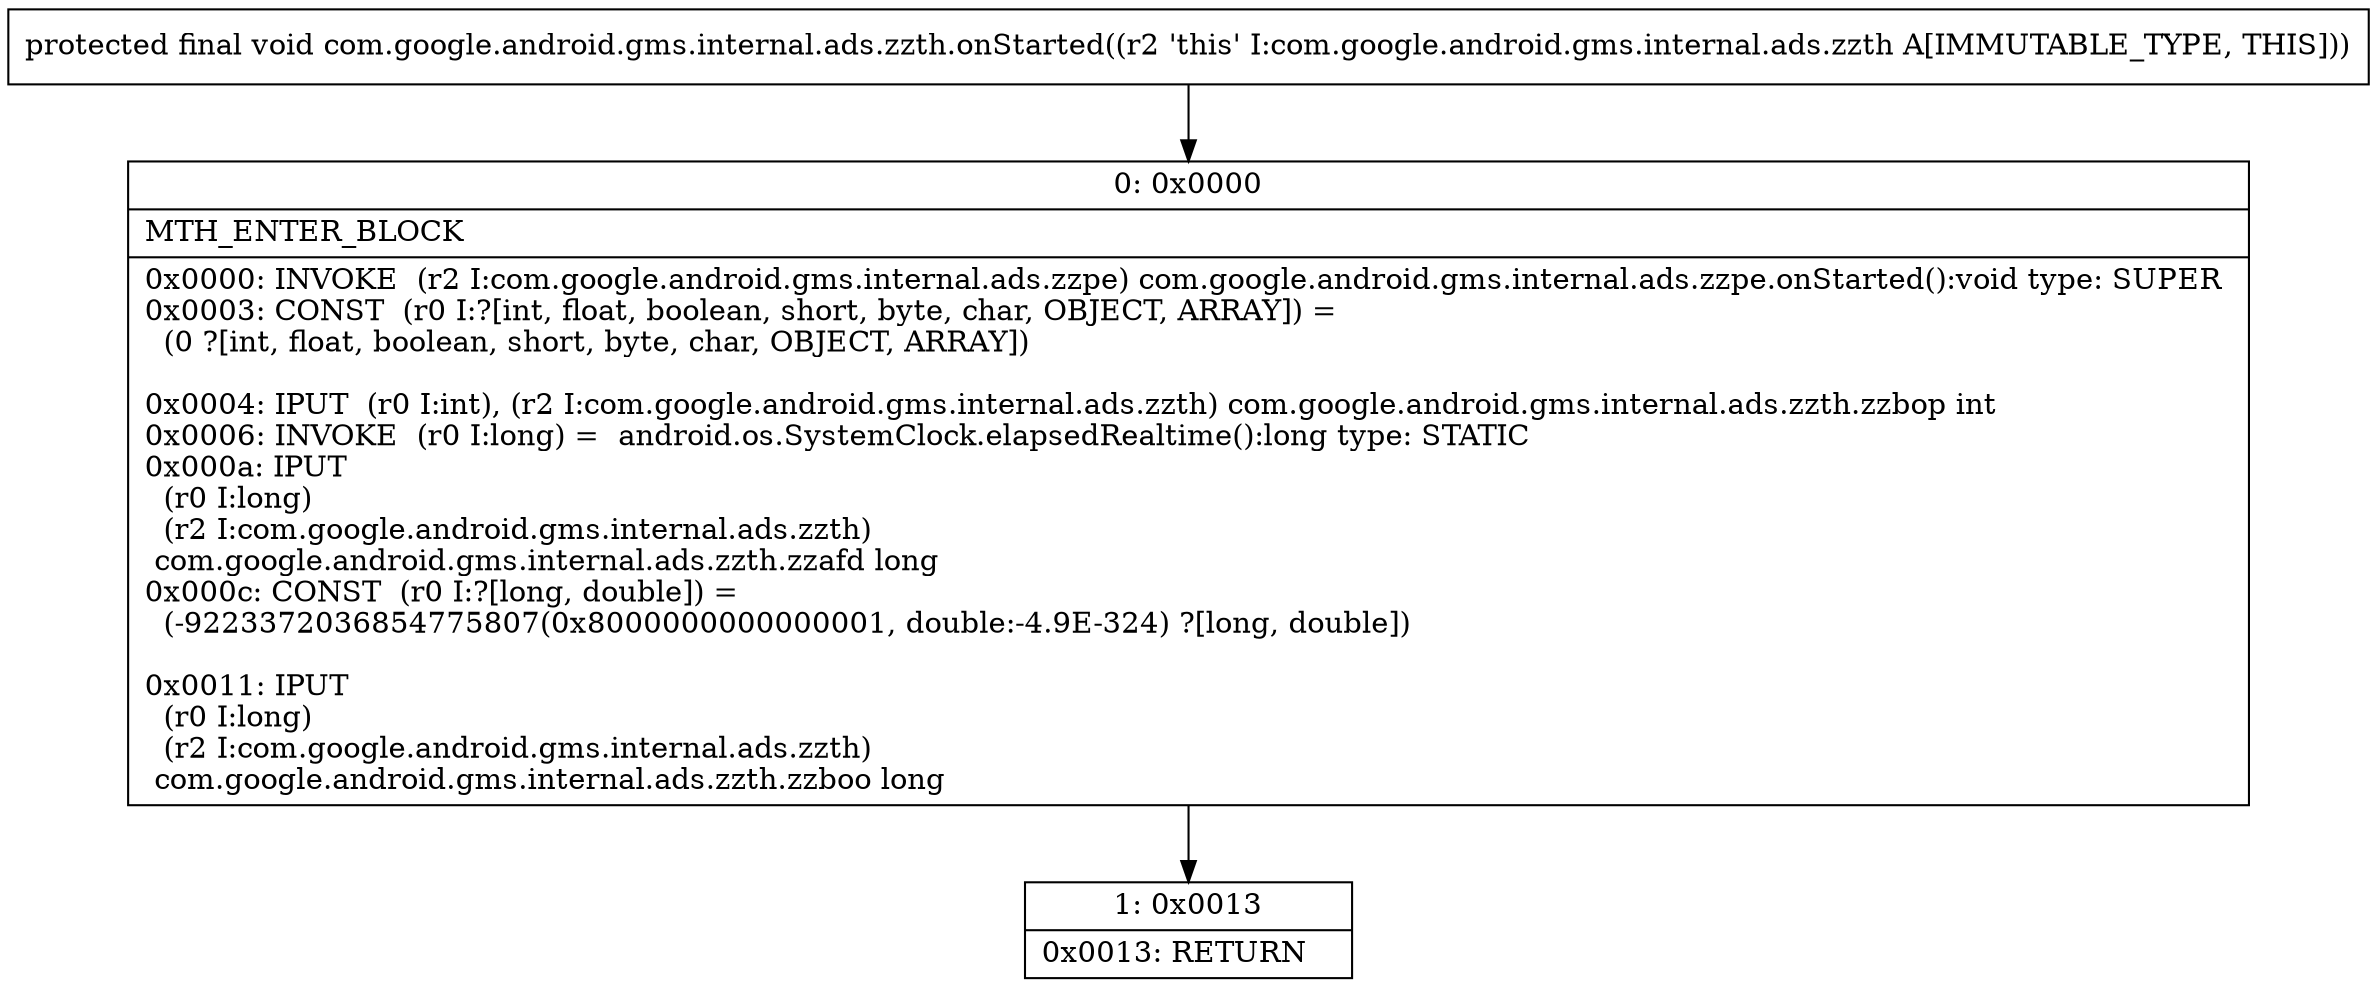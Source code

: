 digraph "CFG forcom.google.android.gms.internal.ads.zzth.onStarted()V" {
Node_0 [shape=record,label="{0\:\ 0x0000|MTH_ENTER_BLOCK\l|0x0000: INVOKE  (r2 I:com.google.android.gms.internal.ads.zzpe) com.google.android.gms.internal.ads.zzpe.onStarted():void type: SUPER \l0x0003: CONST  (r0 I:?[int, float, boolean, short, byte, char, OBJECT, ARRAY]) = \l  (0 ?[int, float, boolean, short, byte, char, OBJECT, ARRAY])\l \l0x0004: IPUT  (r0 I:int), (r2 I:com.google.android.gms.internal.ads.zzth) com.google.android.gms.internal.ads.zzth.zzbop int \l0x0006: INVOKE  (r0 I:long) =  android.os.SystemClock.elapsedRealtime():long type: STATIC \l0x000a: IPUT  \l  (r0 I:long)\l  (r2 I:com.google.android.gms.internal.ads.zzth)\l com.google.android.gms.internal.ads.zzth.zzafd long \l0x000c: CONST  (r0 I:?[long, double]) = \l  (\-9223372036854775807(0x8000000000000001, double:\-4.9E\-324) ?[long, double])\l \l0x0011: IPUT  \l  (r0 I:long)\l  (r2 I:com.google.android.gms.internal.ads.zzth)\l com.google.android.gms.internal.ads.zzth.zzboo long \l}"];
Node_1 [shape=record,label="{1\:\ 0x0013|0x0013: RETURN   \l}"];
MethodNode[shape=record,label="{protected final void com.google.android.gms.internal.ads.zzth.onStarted((r2 'this' I:com.google.android.gms.internal.ads.zzth A[IMMUTABLE_TYPE, THIS])) }"];
MethodNode -> Node_0;
Node_0 -> Node_1;
}

